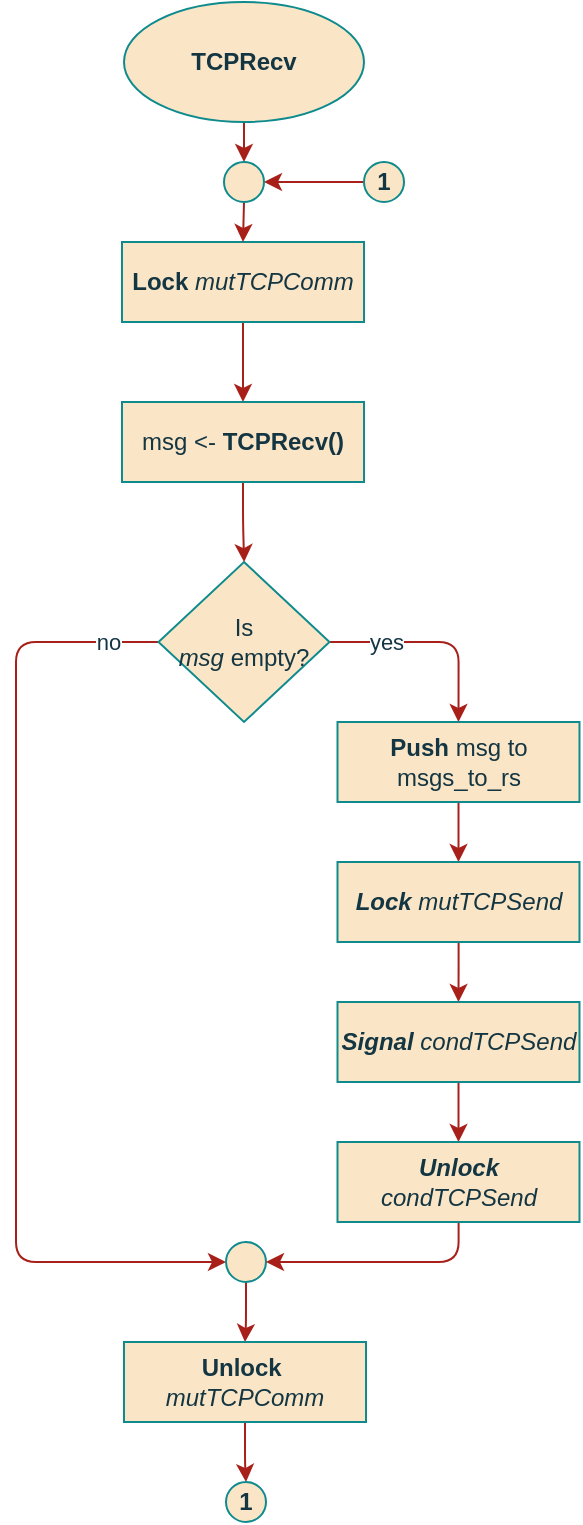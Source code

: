 <mxfile version="15.9.6" type="github" pages="2">
  <diagram id="FD5P43LTUvK0FRBp2iYE" name="tTCPRecv">
    <mxGraphModel dx="981" dy="547" grid="1" gridSize="10" guides="1" tooltips="1" connect="1" arrows="1" fold="1" page="1" pageScale="1" pageWidth="827" pageHeight="1169" background="none" math="0" shadow="0">
      <root>
        <mxCell id="0" />
        <mxCell id="1" parent="0" />
        <mxCell id="dSsJfdRk3LbEZpbT1Tpg-6" style="edgeStyle=orthogonalEdgeStyle;curved=0;rounded=1;sketch=0;orthogonalLoop=1;jettySize=auto;html=1;entryX=0.5;entryY=0;entryDx=0;entryDy=0;fontColor=#143642;strokeColor=#A8201A;fillColor=#FAE5C7;" edge="1" parent="1" source="cBFfti2szmink36DWqsz-1" target="dSsJfdRk3LbEZpbT1Tpg-4">
          <mxGeometry relative="1" as="geometry" />
        </mxCell>
        <mxCell id="cBFfti2szmink36DWqsz-1" value="&lt;b&gt;TCPRecv&lt;/b&gt;" style="ellipse;whiteSpace=wrap;html=1;fillColor=#FAE5C7;strokeColor=#0F8B8D;fontColor=#143642;" vertex="1" parent="1">
          <mxGeometry x="354" y="40" width="120" height="60" as="geometry" />
        </mxCell>
        <mxCell id="CG6KJm1PyVAxM1OaOMc7-3" value="no" style="edgeStyle=orthogonalEdgeStyle;curved=0;rounded=1;sketch=0;orthogonalLoop=1;jettySize=auto;html=1;entryX=0;entryY=0.5;entryDx=0;entryDy=0;fontColor=#143642;strokeColor=#A8201A;fillColor=#FAE5C7;" edge="1" parent="1" source="cBFfti2szmink36DWqsz-6" target="fMEJDLGYgPY3dndvG8-7-2">
          <mxGeometry x="-0.895" relative="1" as="geometry">
            <Array as="points">
              <mxPoint x="300" y="360" />
              <mxPoint x="300" y="670" />
            </Array>
            <mxPoint as="offset" />
          </mxGeometry>
        </mxCell>
        <mxCell id="MJrX0ChfIYZPYiiOyUN_-1" value="yes" style="edgeStyle=orthogonalEdgeStyle;curved=0;rounded=1;sketch=0;orthogonalLoop=1;jettySize=auto;html=1;entryX=0.5;entryY=0;entryDx=0;entryDy=0;fontColor=#143642;strokeColor=#A8201A;fillColor=#FAE5C7;" edge="1" parent="1" source="cBFfti2szmink36DWqsz-6" target="CG6KJm1PyVAxM1OaOMc7-4">
          <mxGeometry x="-0.466" relative="1" as="geometry">
            <Array as="points">
              <mxPoint x="521" y="360" />
            </Array>
            <mxPoint as="offset" />
          </mxGeometry>
        </mxCell>
        <mxCell id="cBFfti2szmink36DWqsz-6" value="&lt;div&gt;Is &lt;i&gt;&lt;br&gt;&lt;/i&gt;&lt;/div&gt;&lt;div&gt;&lt;i&gt;msg&lt;/i&gt; empty?&lt;/div&gt;" style="rhombus;whiteSpace=wrap;html=1;rounded=0;sketch=0;fontColor=#143642;strokeColor=#0F8B8D;fillColor=#FAE5C7;" vertex="1" parent="1">
          <mxGeometry x="371.25" y="320" width="85.5" height="80" as="geometry" />
        </mxCell>
        <mxCell id="dSsJfdRk3LbEZpbT1Tpg-9" value="" style="edgeStyle=orthogonalEdgeStyle;curved=0;rounded=1;sketch=0;orthogonalLoop=1;jettySize=auto;html=1;fontColor=#143642;strokeColor=#A8201A;fillColor=#FAE5C7;" edge="1" parent="1" source="fMEJDLGYgPY3dndvG8-7-1" target="fMEJDLGYgPY3dndvG8-7-3">
          <mxGeometry relative="1" as="geometry" />
        </mxCell>
        <mxCell id="fMEJDLGYgPY3dndvG8-7-1" value="&lt;b&gt;Lock&lt;/b&gt; &lt;i&gt;mutTCPComm&lt;/i&gt;" style="rounded=0;whiteSpace=wrap;html=1;sketch=0;fontColor=#143642;strokeColor=#0F8B8D;fillColor=#FAE5C7;" vertex="1" parent="1">
          <mxGeometry x="353" y="160" width="121" height="40" as="geometry" />
        </mxCell>
        <mxCell id="dSsJfdRk3LbEZpbT1Tpg-13" value="" style="edgeStyle=orthogonalEdgeStyle;curved=0;rounded=1;sketch=0;orthogonalLoop=1;jettySize=auto;html=1;fontColor=#143642;strokeColor=#A8201A;fillColor=#FAE5C7;" edge="1" parent="1" source="fMEJDLGYgPY3dndvG8-7-2" target="dSsJfdRk3LbEZpbT1Tpg-12">
          <mxGeometry relative="1" as="geometry" />
        </mxCell>
        <mxCell id="fMEJDLGYgPY3dndvG8-7-2" value="" style="ellipse;whiteSpace=wrap;html=1;aspect=fixed;rounded=0;sketch=0;fontColor=#143642;strokeColor=#0F8B8D;fillColor=#FAE5C7;" vertex="1" parent="1">
          <mxGeometry x="405" y="660" width="20" height="20" as="geometry" />
        </mxCell>
        <mxCell id="dSsJfdRk3LbEZpbT1Tpg-10" value="" style="edgeStyle=orthogonalEdgeStyle;curved=0;rounded=1;sketch=0;orthogonalLoop=1;jettySize=auto;html=1;fontColor=#143642;strokeColor=#A8201A;fillColor=#FAE5C7;" edge="1" parent="1" source="fMEJDLGYgPY3dndvG8-7-3" target="cBFfti2szmink36DWqsz-6">
          <mxGeometry relative="1" as="geometry" />
        </mxCell>
        <mxCell id="fMEJDLGYgPY3dndvG8-7-3" value="msg &amp;lt;- &lt;b&gt;TCPRecv()&lt;/b&gt;" style="rounded=0;whiteSpace=wrap;html=1;sketch=0;fontColor=#143642;strokeColor=#0F8B8D;fillColor=#FAE5C7;" vertex="1" parent="1">
          <mxGeometry x="353" y="240" width="121" height="40" as="geometry" />
        </mxCell>
        <mxCell id="9rQwFCvV1Kf9ksYENON1-5" style="edgeStyle=orthogonalEdgeStyle;curved=0;rounded=1;sketch=0;orthogonalLoop=1;jettySize=auto;html=1;exitX=0.5;exitY=1;exitDx=0;exitDy=0;entryX=0.5;entryY=0;entryDx=0;entryDy=0;fontColor=#143642;strokeColor=#A8201A;fillColor=#FAE5C7;" edge="1" parent="1" source="CG6KJm1PyVAxM1OaOMc7-4" target="7mrY1e939WMYqiZ8Uzvb-2">
          <mxGeometry relative="1" as="geometry" />
        </mxCell>
        <mxCell id="CG6KJm1PyVAxM1OaOMc7-4" value="&lt;b&gt;Push &lt;/b&gt;msg to msgs_to_rs" style="rounded=0;whiteSpace=wrap;html=1;sketch=0;fontColor=#143642;strokeColor=#0F8B8D;fillColor=#FAE5C7;" vertex="1" parent="1">
          <mxGeometry x="460.75" y="400" width="121" height="40" as="geometry" />
        </mxCell>
        <mxCell id="dSsJfdRk3LbEZpbT1Tpg-11" value="" style="edgeStyle=orthogonalEdgeStyle;curved=0;rounded=1;sketch=0;orthogonalLoop=1;jettySize=auto;html=1;fontColor=#143642;strokeColor=#A8201A;fillColor=#FAE5C7;" edge="1" parent="1" source="dSsJfdRk3LbEZpbT1Tpg-3" target="dSsJfdRk3LbEZpbT1Tpg-4">
          <mxGeometry relative="1" as="geometry" />
        </mxCell>
        <mxCell id="dSsJfdRk3LbEZpbT1Tpg-3" value="&lt;b&gt;1&lt;/b&gt;" style="ellipse;whiteSpace=wrap;html=1;aspect=fixed;rounded=0;sketch=0;fontColor=#143642;strokeColor=#0F8B8D;fillColor=#FAE5C7;" vertex="1" parent="1">
          <mxGeometry x="474" y="120" width="20" height="20" as="geometry" />
        </mxCell>
        <mxCell id="dSsJfdRk3LbEZpbT1Tpg-8" style="edgeStyle=orthogonalEdgeStyle;curved=0;rounded=1;sketch=0;orthogonalLoop=1;jettySize=auto;html=1;exitX=0.5;exitY=1;exitDx=0;exitDy=0;entryX=0.5;entryY=0;entryDx=0;entryDy=0;fontColor=#143642;strokeColor=#A8201A;fillColor=#FAE5C7;" edge="1" parent="1" source="dSsJfdRk3LbEZpbT1Tpg-4" target="fMEJDLGYgPY3dndvG8-7-1">
          <mxGeometry relative="1" as="geometry" />
        </mxCell>
        <mxCell id="dSsJfdRk3LbEZpbT1Tpg-4" value="" style="ellipse;whiteSpace=wrap;html=1;aspect=fixed;rounded=0;sketch=0;fontColor=#143642;strokeColor=#0F8B8D;fillColor=#FAE5C7;" vertex="1" parent="1">
          <mxGeometry x="404" y="120" width="20" height="20" as="geometry" />
        </mxCell>
        <mxCell id="dSsJfdRk3LbEZpbT1Tpg-15" value="" style="edgeStyle=orthogonalEdgeStyle;curved=0;rounded=1;sketch=0;orthogonalLoop=1;jettySize=auto;html=1;fontColor=#143642;strokeColor=#A8201A;fillColor=#FAE5C7;" edge="1" parent="1" source="dSsJfdRk3LbEZpbT1Tpg-12" target="dSsJfdRk3LbEZpbT1Tpg-14">
          <mxGeometry relative="1" as="geometry" />
        </mxCell>
        <mxCell id="dSsJfdRk3LbEZpbT1Tpg-12" value="&lt;b&gt;Unlock&amp;nbsp; &lt;/b&gt;&lt;i&gt;mutTCPComm&lt;/i&gt;" style="rounded=0;whiteSpace=wrap;html=1;sketch=0;fontColor=#143642;strokeColor=#0F8B8D;fillColor=#FAE5C7;" vertex="1" parent="1">
          <mxGeometry x="354" y="710" width="121" height="40" as="geometry" />
        </mxCell>
        <mxCell id="dSsJfdRk3LbEZpbT1Tpg-14" value="&lt;b&gt;1&lt;/b&gt;" style="ellipse;whiteSpace=wrap;html=1;aspect=fixed;rounded=0;sketch=0;fontColor=#143642;strokeColor=#0F8B8D;fillColor=#FAE5C7;" vertex="1" parent="1">
          <mxGeometry x="405" y="780" width="20" height="20" as="geometry" />
        </mxCell>
        <mxCell id="9rQwFCvV1Kf9ksYENON1-6" style="edgeStyle=orthogonalEdgeStyle;curved=0;rounded=1;sketch=0;orthogonalLoop=1;jettySize=auto;html=1;entryX=0.5;entryY=0;entryDx=0;entryDy=0;fontColor=#143642;strokeColor=#A8201A;fillColor=#FAE5C7;" edge="1" parent="1" source="7mrY1e939WMYqiZ8Uzvb-2" target="9rQwFCvV1Kf9ksYENON1-1">
          <mxGeometry relative="1" as="geometry" />
        </mxCell>
        <mxCell id="7mrY1e939WMYqiZ8Uzvb-2" value="&lt;i&gt;&lt;b&gt;Lock &lt;/b&gt;mutTCPSend&lt;/i&gt;" style="rounded=0;whiteSpace=wrap;html=1;sketch=0;fontColor=#143642;strokeColor=#0F8B8D;fillColor=#FAE5C7;" vertex="1" parent="1">
          <mxGeometry x="460.75" y="470" width="121" height="40" as="geometry" />
        </mxCell>
        <mxCell id="9rQwFCvV1Kf9ksYENON1-7" style="edgeStyle=orthogonalEdgeStyle;curved=0;rounded=1;sketch=0;orthogonalLoop=1;jettySize=auto;html=1;exitX=0.5;exitY=1;exitDx=0;exitDy=0;entryX=0.5;entryY=0;entryDx=0;entryDy=0;fontColor=#143642;strokeColor=#A8201A;fillColor=#FAE5C7;" edge="1" parent="1" source="9rQwFCvV1Kf9ksYENON1-1" target="9rQwFCvV1Kf9ksYENON1-3">
          <mxGeometry relative="1" as="geometry" />
        </mxCell>
        <mxCell id="9rQwFCvV1Kf9ksYENON1-1" value="&lt;i&gt;&lt;b&gt;Signal &lt;/b&gt;condTCPSend&lt;/i&gt;" style="rounded=0;whiteSpace=wrap;html=1;sketch=0;fontColor=#143642;strokeColor=#0F8B8D;fillColor=#FAE5C7;" vertex="1" parent="1">
          <mxGeometry x="460.75" y="540" width="121" height="40" as="geometry" />
        </mxCell>
        <mxCell id="9rQwFCvV1Kf9ksYENON1-8" style="edgeStyle=orthogonalEdgeStyle;curved=0;rounded=1;sketch=0;orthogonalLoop=1;jettySize=auto;html=1;entryX=1;entryY=0.5;entryDx=0;entryDy=0;fontColor=#143642;strokeColor=#A8201A;fillColor=#FAE5C7;" edge="1" parent="1" source="9rQwFCvV1Kf9ksYENON1-3" target="fMEJDLGYgPY3dndvG8-7-2">
          <mxGeometry relative="1" as="geometry">
            <Array as="points">
              <mxPoint x="521" y="670" />
            </Array>
          </mxGeometry>
        </mxCell>
        <mxCell id="9rQwFCvV1Kf9ksYENON1-3" value="&lt;i&gt;&lt;b&gt;Unlock &lt;/b&gt;condTCPSend&lt;/i&gt;" style="rounded=0;whiteSpace=wrap;html=1;sketch=0;fontColor=#143642;strokeColor=#0F8B8D;fillColor=#FAE5C7;" vertex="1" parent="1">
          <mxGeometry x="460.75" y="610" width="121" height="40" as="geometry" />
        </mxCell>
      </root>
    </mxGraphModel>
  </diagram>
  <diagram name="tTCPSend" id="8riATjirvW6mjSZnXq3o">
    <mxGraphModel dx="1422" dy="793" grid="1" gridSize="10" guides="1" tooltips="1" connect="1" arrows="1" fold="1" page="1" pageScale="1" pageWidth="827" pageHeight="1169" math="0" shadow="0">
      <root>
        <mxCell id="38bq3hdBxUj4zwWWSXF3-0" />
        <mxCell id="38bq3hdBxUj4zwWWSXF3-1" parent="38bq3hdBxUj4zwWWSXF3-0" />
        <mxCell id="cmmPCz5GPAusbrKcSlvN-0" value="" style="edgeStyle=orthogonalEdgeStyle;curved=0;rounded=1;sketch=0;orthogonalLoop=1;jettySize=auto;html=1;fontColor=#143642;strokeColor=#A8201A;fillColor=#FAE5C7;" edge="1" parent="38bq3hdBxUj4zwWWSXF3-1" source="cmmPCz5GPAusbrKcSlvN-1" target="cmmPCz5GPAusbrKcSlvN-5">
          <mxGeometry relative="1" as="geometry" />
        </mxCell>
        <mxCell id="cmmPCz5GPAusbrKcSlvN-1" value="&lt;b&gt;TCPSend&lt;/b&gt;" style="ellipse;whiteSpace=wrap;html=1;fillColor=#FAE5C7;strokeColor=#0F8B8D;fontColor=#143642;" vertex="1" parent="38bq3hdBxUj4zwWWSXF3-1">
          <mxGeometry x="354" y="40" width="120" height="60" as="geometry" />
        </mxCell>
        <mxCell id="cmmPCz5GPAusbrKcSlvN-2" value="" style="edgeStyle=orthogonalEdgeStyle;curved=0;rounded=1;sketch=0;orthogonalLoop=1;jettySize=auto;html=1;fontColor=#143642;strokeColor=#A8201A;fillColor=#FAE5C7;" edge="1" parent="38bq3hdBxUj4zwWWSXF3-1" source="cmmPCz5GPAusbrKcSlvN-3" target="cmmPCz5GPAusbrKcSlvN-7">
          <mxGeometry relative="1" as="geometry" />
        </mxCell>
        <mxCell id="cmmPCz5GPAusbrKcSlvN-3" value="&lt;b&gt;Lock&lt;/b&gt; &lt;i&gt;mutTCPSend&lt;/i&gt;" style="rounded=0;whiteSpace=wrap;html=1;sketch=0;fontColor=#143642;strokeColor=#0F8B8D;fillColor=#FAE5C7;" vertex="1" parent="38bq3hdBxUj4zwWWSXF3-1">
          <mxGeometry x="354" y="180" width="121" height="40" as="geometry" />
        </mxCell>
        <mxCell id="cmmPCz5GPAusbrKcSlvN-4" value="" style="edgeStyle=orthogonalEdgeStyle;curved=0;rounded=1;sketch=0;orthogonalLoop=1;jettySize=auto;html=1;fontColor=#143642;strokeColor=#A8201A;fillColor=#FAE5C7;" edge="1" parent="38bq3hdBxUj4zwWWSXF3-1" source="cmmPCz5GPAusbrKcSlvN-5" target="cmmPCz5GPAusbrKcSlvN-3">
          <mxGeometry relative="1" as="geometry" />
        </mxCell>
        <mxCell id="cmmPCz5GPAusbrKcSlvN-5" value="" style="ellipse;whiteSpace=wrap;html=1;aspect=fixed;rounded=0;sketch=0;fontColor=#143642;strokeColor=#0F8B8D;fillColor=#FAE5C7;" vertex="1" parent="38bq3hdBxUj4zwWWSXF3-1">
          <mxGeometry x="404.5" y="130" width="20" height="20" as="geometry" />
        </mxCell>
        <mxCell id="cmmPCz5GPAusbrKcSlvN-6" value="no" style="edgeStyle=orthogonalEdgeStyle;curved=0;rounded=1;sketch=0;orthogonalLoop=1;jettySize=auto;html=1;fontColor=#143642;strokeColor=#A8201A;fillColor=#FAE5C7;entryX=0.5;entryY=0;entryDx=0;entryDy=0;" edge="1" parent="38bq3hdBxUj4zwWWSXF3-1" source="cmmPCz5GPAusbrKcSlvN-7" target="cmmPCz5GPAusbrKcSlvN-11">
          <mxGeometry x="-0.67" relative="1" as="geometry">
            <Array as="points">
              <mxPoint x="519" y="290" />
            </Array>
            <mxPoint x="1" as="offset" />
          </mxGeometry>
        </mxCell>
        <mxCell id="2qXTBMH9zl-hqsFGs9-7-0" value="yes" style="edgeStyle=orthogonalEdgeStyle;curved=0;rounded=1;sketch=0;orthogonalLoop=1;jettySize=auto;html=1;entryX=0;entryY=0.5;entryDx=0;entryDy=0;fontColor=#143642;strokeColor=#A8201A;fillColor=#FAE5C7;" edge="1" parent="38bq3hdBxUj4zwWWSXF3-1" source="cmmPCz5GPAusbrKcSlvN-7" target="cmmPCz5GPAusbrKcSlvN-9">
          <mxGeometry x="-0.862" relative="1" as="geometry">
            <Array as="points">
              <mxPoint x="300" y="290" />
              <mxPoint x="300" y="410" />
            </Array>
            <mxPoint as="offset" />
          </mxGeometry>
        </mxCell>
        <mxCell id="cmmPCz5GPAusbrKcSlvN-7" value="&lt;div&gt;Is &lt;i&gt;&lt;br&gt;&lt;/i&gt;&lt;/div&gt;&lt;div&gt;&lt;i&gt;msgs_to_rs&lt;/i&gt; empty?&lt;/div&gt;" style="rhombus;whiteSpace=wrap;html=1;rounded=0;sketch=0;fontColor=#143642;strokeColor=#0F8B8D;fillColor=#FAE5C7;" vertex="1" parent="38bq3hdBxUj4zwWWSXF3-1">
          <mxGeometry x="371" y="250" width="85.5" height="80" as="geometry" />
        </mxCell>
        <mxCell id="cmmPCz5GPAusbrKcSlvN-8" value="" style="edgeStyle=orthogonalEdgeStyle;curved=0;rounded=1;sketch=0;orthogonalLoop=1;jettySize=auto;html=1;fontColor=#143642;strokeColor=#A8201A;fillColor=#FAE5C7;" edge="1" parent="38bq3hdBxUj4zwWWSXF3-1" source="cmmPCz5GPAusbrKcSlvN-9" target="cmmPCz5GPAusbrKcSlvN-19">
          <mxGeometry relative="1" as="geometry" />
        </mxCell>
        <mxCell id="cmmPCz5GPAusbrKcSlvN-9" value="" style="ellipse;whiteSpace=wrap;html=1;aspect=fixed;rounded=0;sketch=0;fontColor=#143642;strokeColor=#0F8B8D;fillColor=#FAE5C7;" vertex="1" parent="38bq3hdBxUj4zwWWSXF3-1">
          <mxGeometry x="404" y="400" width="20" height="20" as="geometry" />
        </mxCell>
        <mxCell id="cmmPCz5GPAusbrKcSlvN-10" style="edgeStyle=orthogonalEdgeStyle;curved=0;rounded=1;sketch=0;orthogonalLoop=1;jettySize=auto;html=1;entryX=1;entryY=0.5;entryDx=0;entryDy=0;fontColor=#143642;strokeColor=#A8201A;fillColor=#FAE5C7;" edge="1" parent="38bq3hdBxUj4zwWWSXF3-1" source="cmmPCz5GPAusbrKcSlvN-11" target="cmmPCz5GPAusbrKcSlvN-9">
          <mxGeometry relative="1" as="geometry">
            <Array as="points">
              <mxPoint x="519" y="410" />
            </Array>
          </mxGeometry>
        </mxCell>
        <mxCell id="cmmPCz5GPAusbrKcSlvN-11" value="&lt;b&gt;Wait&lt;/b&gt; &lt;i&gt;condTCPSend&lt;/i&gt;" style="rounded=0;whiteSpace=wrap;html=1;sketch=0;fontColor=#143642;strokeColor=#0F8B8D;fillColor=#FAE5C7;" vertex="1" parent="38bq3hdBxUj4zwWWSXF3-1">
          <mxGeometry x="444" y="340" width="150" height="40" as="geometry" />
        </mxCell>
        <mxCell id="cmmPCz5GPAusbrKcSlvN-12" value="" style="edgeStyle=orthogonalEdgeStyle;curved=0;rounded=1;sketch=0;orthogonalLoop=1;jettySize=auto;html=1;fontColor=#143642;strokeColor=#A8201A;fillColor=#FAE5C7;" edge="1" parent="38bq3hdBxUj4zwWWSXF3-1" source="cmmPCz5GPAusbrKcSlvN-13" target="cmmPCz5GPAusbrKcSlvN-17">
          <mxGeometry relative="1" as="geometry" />
        </mxCell>
        <mxCell id="cmmPCz5GPAusbrKcSlvN-13" value="&lt;b&gt;Pop &lt;/b&gt;msg from msgs_to_rs&lt;i&gt;&lt;/i&gt;" style="rounded=0;whiteSpace=wrap;html=1;sketch=0;fontColor=#143642;strokeColor=#0F8B8D;fillColor=#FAE5C7;" vertex="1" parent="38bq3hdBxUj4zwWWSXF3-1">
          <mxGeometry x="339" y="590" width="150" height="40" as="geometry" />
        </mxCell>
        <mxCell id="cmmPCz5GPAusbrKcSlvN-14" value="" style="edgeStyle=orthogonalEdgeStyle;curved=0;rounded=1;sketch=0;orthogonalLoop=1;jettySize=auto;html=1;fontColor=#143642;strokeColor=#A8201A;fillColor=#FAE5C7;" edge="1" parent="38bq3hdBxUj4zwWWSXF3-1" source="cmmPCz5GPAusbrKcSlvN-15" target="cmmPCz5GPAusbrKcSlvN-13">
          <mxGeometry relative="1" as="geometry" />
        </mxCell>
        <mxCell id="cmmPCz5GPAusbrKcSlvN-15" value="&lt;b&gt;Lock&lt;/b&gt; &lt;i&gt;mutTCPComm&lt;/i&gt;" style="rounded=0;whiteSpace=wrap;html=1;sketch=0;fontColor=#143642;strokeColor=#0F8B8D;fillColor=#FAE5C7;" vertex="1" parent="38bq3hdBxUj4zwWWSXF3-1">
          <mxGeometry x="353" y="520" width="121" height="40" as="geometry" />
        </mxCell>
        <mxCell id="t28lT9NTZmWUEet6o_mt-1" value="" style="edgeStyle=orthogonalEdgeStyle;curved=0;rounded=1;sketch=0;orthogonalLoop=1;jettySize=auto;html=1;fontColor=#143642;strokeColor=#A8201A;fillColor=#FAE5C7;" edge="1" parent="38bq3hdBxUj4zwWWSXF3-1" source="cmmPCz5GPAusbrKcSlvN-17" target="t28lT9NTZmWUEet6o_mt-0">
          <mxGeometry relative="1" as="geometry" />
        </mxCell>
        <mxCell id="cmmPCz5GPAusbrKcSlvN-17" value="&lt;b&gt;TCPSend&lt;/b&gt;(msg)" style="rounded=0;whiteSpace=wrap;html=1;sketch=0;fontColor=#143642;strokeColor=#0F8B8D;fillColor=#FAE5C7;" vertex="1" parent="38bq3hdBxUj4zwWWSXF3-1">
          <mxGeometry x="358" y="660" width="111" height="40" as="geometry" />
        </mxCell>
        <mxCell id="cmmPCz5GPAusbrKcSlvN-18" value="" style="edgeStyle=orthogonalEdgeStyle;curved=0;rounded=1;sketch=0;orthogonalLoop=1;jettySize=auto;html=1;fontColor=#143642;strokeColor=#A8201A;fillColor=#FAE5C7;" edge="1" parent="38bq3hdBxUj4zwWWSXF3-1" source="cmmPCz5GPAusbrKcSlvN-19" target="cmmPCz5GPAusbrKcSlvN-15">
          <mxGeometry relative="1" as="geometry" />
        </mxCell>
        <mxCell id="cmmPCz5GPAusbrKcSlvN-19" value="&lt;b&gt;Unlock&lt;/b&gt; &lt;i&gt;mutTCPSend&lt;/i&gt;" style="rounded=0;whiteSpace=wrap;html=1;sketch=0;fontColor=#143642;strokeColor=#0F8B8D;fillColor=#FAE5C7;" vertex="1" parent="38bq3hdBxUj4zwWWSXF3-1">
          <mxGeometry x="353" y="450" width="121" height="40" as="geometry" />
        </mxCell>
        <mxCell id="cmmPCz5GPAusbrKcSlvN-20" value="&lt;b&gt;1&lt;/b&gt;" style="ellipse;whiteSpace=wrap;html=1;aspect=fixed;rounded=0;sketch=0;fontColor=#143642;strokeColor=#0F8B8D;fillColor=#FAE5C7;" vertex="1" parent="38bq3hdBxUj4zwWWSXF3-1">
          <mxGeometry x="404" y="800" width="20" height="20" as="geometry" />
        </mxCell>
        <mxCell id="cmmPCz5GPAusbrKcSlvN-21" value="" style="edgeStyle=orthogonalEdgeStyle;curved=0;rounded=1;sketch=0;orthogonalLoop=1;jettySize=auto;html=1;fontColor=#143642;strokeColor=#A8201A;fillColor=#FAE5C7;" edge="1" parent="38bq3hdBxUj4zwWWSXF3-1" source="cmmPCz5GPAusbrKcSlvN-22" target="cmmPCz5GPAusbrKcSlvN-5">
          <mxGeometry relative="1" as="geometry" />
        </mxCell>
        <mxCell id="cmmPCz5GPAusbrKcSlvN-22" value="&lt;b&gt;1&lt;/b&gt;" style="ellipse;whiteSpace=wrap;html=1;aspect=fixed;rounded=0;sketch=0;fontColor=#143642;strokeColor=#0F8B8D;fillColor=#FAE5C7;" vertex="1" parent="38bq3hdBxUj4zwWWSXF3-1">
          <mxGeometry x="475" y="130" width="20" height="20" as="geometry" />
        </mxCell>
        <mxCell id="t28lT9NTZmWUEet6o_mt-3" value="" style="edgeStyle=orthogonalEdgeStyle;curved=0;rounded=1;sketch=0;orthogonalLoop=1;jettySize=auto;html=1;fontColor=#143642;strokeColor=#A8201A;fillColor=#FAE5C7;" edge="1" parent="38bq3hdBxUj4zwWWSXF3-1" source="t28lT9NTZmWUEet6o_mt-0" target="cmmPCz5GPAusbrKcSlvN-20">
          <mxGeometry relative="1" as="geometry" />
        </mxCell>
        <mxCell id="t28lT9NTZmWUEet6o_mt-0" value="&lt;b&gt;Unlock&lt;/b&gt; &lt;i&gt;mutTCPComm&lt;/i&gt;" style="rounded=0;whiteSpace=wrap;html=1;sketch=0;fontColor=#143642;strokeColor=#0F8B8D;fillColor=#FAE5C7;" vertex="1" parent="38bq3hdBxUj4zwWWSXF3-1">
          <mxGeometry x="353" y="730" width="121" height="40" as="geometry" />
        </mxCell>
      </root>
    </mxGraphModel>
  </diagram>
</mxfile>
